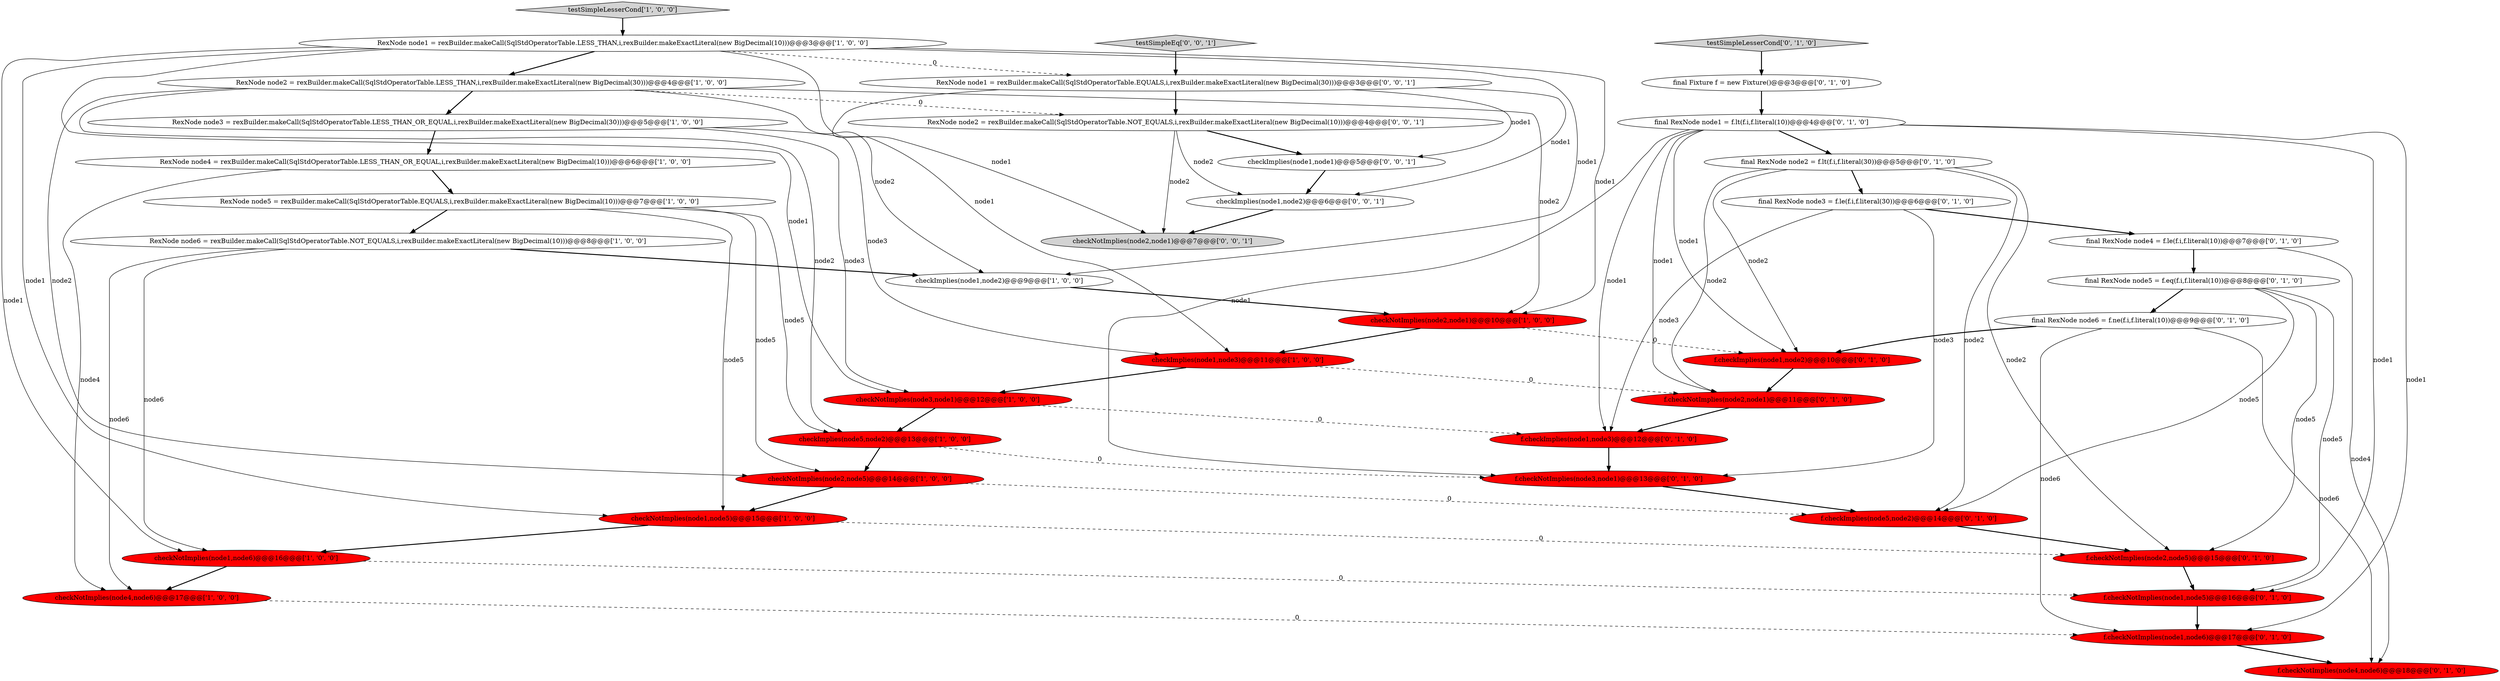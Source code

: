 digraph {
29 [style = filled, label = "final RexNode node4 = f.le(f.i,f.literal(10))@@@7@@@['0', '1', '0']", fillcolor = white, shape = ellipse image = "AAA0AAABBB2BBB"];
35 [style = filled, label = "checkNotImplies(node2,node1)@@@7@@@['0', '0', '1']", fillcolor = lightgray, shape = ellipse image = "AAA0AAABBB3BBB"];
15 [style = filled, label = "checkNotImplies(node3,node1)@@@12@@@['1', '0', '0']", fillcolor = red, shape = ellipse image = "AAA1AAABBB1BBB"];
5 [style = filled, label = "RexNode node1 = rexBuilder.makeCall(SqlStdOperatorTable.LESS_THAN,i,rexBuilder.makeExactLiteral(new BigDecimal(10)))@@@3@@@['1', '0', '0']", fillcolor = white, shape = ellipse image = "AAA0AAABBB1BBB"];
25 [style = filled, label = "final RexNode node2 = f.lt(f.i,f.literal(30))@@@5@@@['0', '1', '0']", fillcolor = white, shape = ellipse image = "AAA0AAABBB2BBB"];
1 [style = filled, label = "checkImplies(node1,node3)@@@11@@@['1', '0', '0']", fillcolor = red, shape = ellipse image = "AAA1AAABBB1BBB"];
26 [style = filled, label = "f.checkNotImplies(node2,node1)@@@11@@@['0', '1', '0']", fillcolor = red, shape = ellipse image = "AAA1AAABBB2BBB"];
32 [style = filled, label = "f.checkImplies(node5,node2)@@@14@@@['0', '1', '0']", fillcolor = red, shape = ellipse image = "AAA1AAABBB2BBB"];
20 [style = filled, label = "f.checkNotImplies(node3,node1)@@@13@@@['0', '1', '0']", fillcolor = red, shape = ellipse image = "AAA1AAABBB2BBB"];
31 [style = filled, label = "f.checkNotImplies(node4,node6)@@@18@@@['0', '1', '0']", fillcolor = red, shape = ellipse image = "AAA1AAABBB2BBB"];
36 [style = filled, label = "testSimpleEq['0', '0', '1']", fillcolor = lightgray, shape = diamond image = "AAA0AAABBB3BBB"];
0 [style = filled, label = "checkNotImplies(node1,node5)@@@15@@@['1', '0', '0']", fillcolor = red, shape = ellipse image = "AAA1AAABBB1BBB"];
33 [style = filled, label = "RexNode node2 = rexBuilder.makeCall(SqlStdOperatorTable.NOT_EQUALS,i,rexBuilder.makeExactLiteral(new BigDecimal(10)))@@@4@@@['0', '0', '1']", fillcolor = white, shape = ellipse image = "AAA0AAABBB3BBB"];
6 [style = filled, label = "RexNode node6 = rexBuilder.makeCall(SqlStdOperatorTable.NOT_EQUALS,i,rexBuilder.makeExactLiteral(new BigDecimal(10)))@@@8@@@['1', '0', '0']", fillcolor = white, shape = ellipse image = "AAA0AAABBB1BBB"];
24 [style = filled, label = "f.checkImplies(node1,node2)@@@10@@@['0', '1', '0']", fillcolor = red, shape = ellipse image = "AAA1AAABBB2BBB"];
27 [style = filled, label = "final RexNode node3 = f.le(f.i,f.literal(30))@@@6@@@['0', '1', '0']", fillcolor = white, shape = ellipse image = "AAA0AAABBB2BBB"];
19 [style = filled, label = "f.checkNotImplies(node2,node5)@@@15@@@['0', '1', '0']", fillcolor = red, shape = ellipse image = "AAA1AAABBB2BBB"];
23 [style = filled, label = "f.checkNotImplies(node1,node6)@@@17@@@['0', '1', '0']", fillcolor = red, shape = ellipse image = "AAA1AAABBB2BBB"];
12 [style = filled, label = "RexNode node3 = rexBuilder.makeCall(SqlStdOperatorTable.LESS_THAN_OR_EQUAL,i,rexBuilder.makeExactLiteral(new BigDecimal(30)))@@@5@@@['1', '0', '0']", fillcolor = white, shape = ellipse image = "AAA0AAABBB1BBB"];
38 [style = filled, label = "checkImplies(node1,node1)@@@5@@@['0', '0', '1']", fillcolor = white, shape = ellipse image = "AAA0AAABBB3BBB"];
3 [style = filled, label = "testSimpleLesserCond['1', '0', '0']", fillcolor = lightgray, shape = diamond image = "AAA0AAABBB1BBB"];
4 [style = filled, label = "checkImplies(node5,node2)@@@13@@@['1', '0', '0']", fillcolor = red, shape = ellipse image = "AAA1AAABBB1BBB"];
11 [style = filled, label = "checkNotImplies(node2,node1)@@@10@@@['1', '0', '0']", fillcolor = red, shape = ellipse image = "AAA1AAABBB1BBB"];
8 [style = filled, label = "RexNode node5 = rexBuilder.makeCall(SqlStdOperatorTable.EQUALS,i,rexBuilder.makeExactLiteral(new BigDecimal(10)))@@@7@@@['1', '0', '0']", fillcolor = white, shape = ellipse image = "AAA0AAABBB1BBB"];
9 [style = filled, label = "checkNotImplies(node1,node6)@@@16@@@['1', '0', '0']", fillcolor = red, shape = ellipse image = "AAA1AAABBB1BBB"];
7 [style = filled, label = "RexNode node4 = rexBuilder.makeCall(SqlStdOperatorTable.LESS_THAN_OR_EQUAL,i,rexBuilder.makeExactLiteral(new BigDecimal(10)))@@@6@@@['1', '0', '0']", fillcolor = white, shape = ellipse image = "AAA0AAABBB1BBB"];
30 [style = filled, label = "f.checkNotImplies(node1,node5)@@@16@@@['0', '1', '0']", fillcolor = red, shape = ellipse image = "AAA1AAABBB2BBB"];
2 [style = filled, label = "checkNotImplies(node2,node5)@@@14@@@['1', '0', '0']", fillcolor = red, shape = ellipse image = "AAA1AAABBB1BBB"];
34 [style = filled, label = "checkImplies(node1,node2)@@@6@@@['0', '0', '1']", fillcolor = white, shape = ellipse image = "AAA0AAABBB3BBB"];
18 [style = filled, label = "f.checkImplies(node1,node3)@@@12@@@['0', '1', '0']", fillcolor = red, shape = ellipse image = "AAA1AAABBB2BBB"];
37 [style = filled, label = "RexNode node1 = rexBuilder.makeCall(SqlStdOperatorTable.EQUALS,i,rexBuilder.makeExactLiteral(new BigDecimal(30)))@@@3@@@['0', '0', '1']", fillcolor = white, shape = ellipse image = "AAA0AAABBB3BBB"];
22 [style = filled, label = "final RexNode node5 = f.eq(f.i,f.literal(10))@@@8@@@['0', '1', '0']", fillcolor = white, shape = ellipse image = "AAA0AAABBB2BBB"];
14 [style = filled, label = "RexNode node2 = rexBuilder.makeCall(SqlStdOperatorTable.LESS_THAN,i,rexBuilder.makeExactLiteral(new BigDecimal(30)))@@@4@@@['1', '0', '0']", fillcolor = white, shape = ellipse image = "AAA0AAABBB1BBB"];
17 [style = filled, label = "final RexNode node1 = f.lt(f.i,f.literal(10))@@@4@@@['0', '1', '0']", fillcolor = white, shape = ellipse image = "AAA0AAABBB2BBB"];
28 [style = filled, label = "final RexNode node6 = f.ne(f.i,f.literal(10))@@@9@@@['0', '1', '0']", fillcolor = white, shape = ellipse image = "AAA0AAABBB2BBB"];
16 [style = filled, label = "testSimpleLesserCond['0', '1', '0']", fillcolor = lightgray, shape = diamond image = "AAA0AAABBB2BBB"];
21 [style = filled, label = "final Fixture f = new Fixture()@@@3@@@['0', '1', '0']", fillcolor = white, shape = ellipse image = "AAA0AAABBB2BBB"];
13 [style = filled, label = "checkImplies(node1,node2)@@@9@@@['1', '0', '0']", fillcolor = white, shape = ellipse image = "AAA0AAABBB1BBB"];
10 [style = filled, label = "checkNotImplies(node4,node6)@@@17@@@['1', '0', '0']", fillcolor = red, shape = ellipse image = "AAA1AAABBB1BBB"];
17->25 [style = bold, label=""];
33->35 [style = solid, label="node2"];
22->19 [style = solid, label="node5"];
27->20 [style = solid, label="node3"];
0->19 [style = dashed, label="0"];
2->32 [style = dashed, label="0"];
8->6 [style = bold, label=""];
9->10 [style = bold, label=""];
7->8 [style = bold, label=""];
12->7 [style = bold, label=""];
25->32 [style = solid, label="node2"];
5->13 [style = solid, label="node1"];
22->32 [style = solid, label="node5"];
3->5 [style = bold, label=""];
29->31 [style = solid, label="node4"];
33->34 [style = solid, label="node2"];
37->33 [style = bold, label=""];
9->30 [style = dashed, label="0"];
25->26 [style = solid, label="node2"];
25->19 [style = solid, label="node2"];
6->9 [style = solid, label="node6"];
14->4 [style = solid, label="node2"];
17->23 [style = solid, label="node1"];
12->15 [style = solid, label="node3"];
4->2 [style = bold, label=""];
14->33 [style = dashed, label="0"];
13->11 [style = bold, label=""];
25->27 [style = bold, label=""];
18->20 [style = bold, label=""];
12->1 [style = solid, label="node3"];
14->2 [style = solid, label="node2"];
28->24 [style = bold, label=""];
5->11 [style = solid, label="node1"];
36->37 [style = bold, label=""];
34->35 [style = bold, label=""];
27->29 [style = bold, label=""];
5->1 [style = solid, label="node1"];
6->10 [style = solid, label="node6"];
5->37 [style = dashed, label="0"];
23->31 [style = bold, label=""];
1->26 [style = dashed, label="0"];
17->24 [style = solid, label="node1"];
37->35 [style = solid, label="node1"];
37->38 [style = solid, label="node1"];
27->18 [style = solid, label="node3"];
37->34 [style = solid, label="node1"];
22->30 [style = solid, label="node5"];
17->26 [style = solid, label="node1"];
22->28 [style = bold, label=""];
32->19 [style = bold, label=""];
17->30 [style = solid, label="node1"];
24->26 [style = bold, label=""];
2->0 [style = bold, label=""];
4->20 [style = dashed, label="0"];
6->13 [style = bold, label=""];
38->34 [style = bold, label=""];
5->9 [style = solid, label="node1"];
28->23 [style = solid, label="node6"];
28->31 [style = solid, label="node6"];
7->10 [style = solid, label="node4"];
10->23 [style = dashed, label="0"];
17->20 [style = solid, label="node1"];
8->0 [style = solid, label="node5"];
0->9 [style = bold, label=""];
11->1 [style = bold, label=""];
14->13 [style = solid, label="node2"];
1->15 [style = bold, label=""];
30->23 [style = bold, label=""];
15->18 [style = dashed, label="0"];
5->15 [style = solid, label="node1"];
20->32 [style = bold, label=""];
25->24 [style = solid, label="node2"];
5->14 [style = bold, label=""];
5->0 [style = solid, label="node1"];
8->4 [style = solid, label="node5"];
14->11 [style = solid, label="node2"];
16->21 [style = bold, label=""];
14->12 [style = bold, label=""];
11->24 [style = dashed, label="0"];
8->2 [style = solid, label="node5"];
15->4 [style = bold, label=""];
33->38 [style = bold, label=""];
29->22 [style = bold, label=""];
17->18 [style = solid, label="node1"];
21->17 [style = bold, label=""];
26->18 [style = bold, label=""];
19->30 [style = bold, label=""];
}
